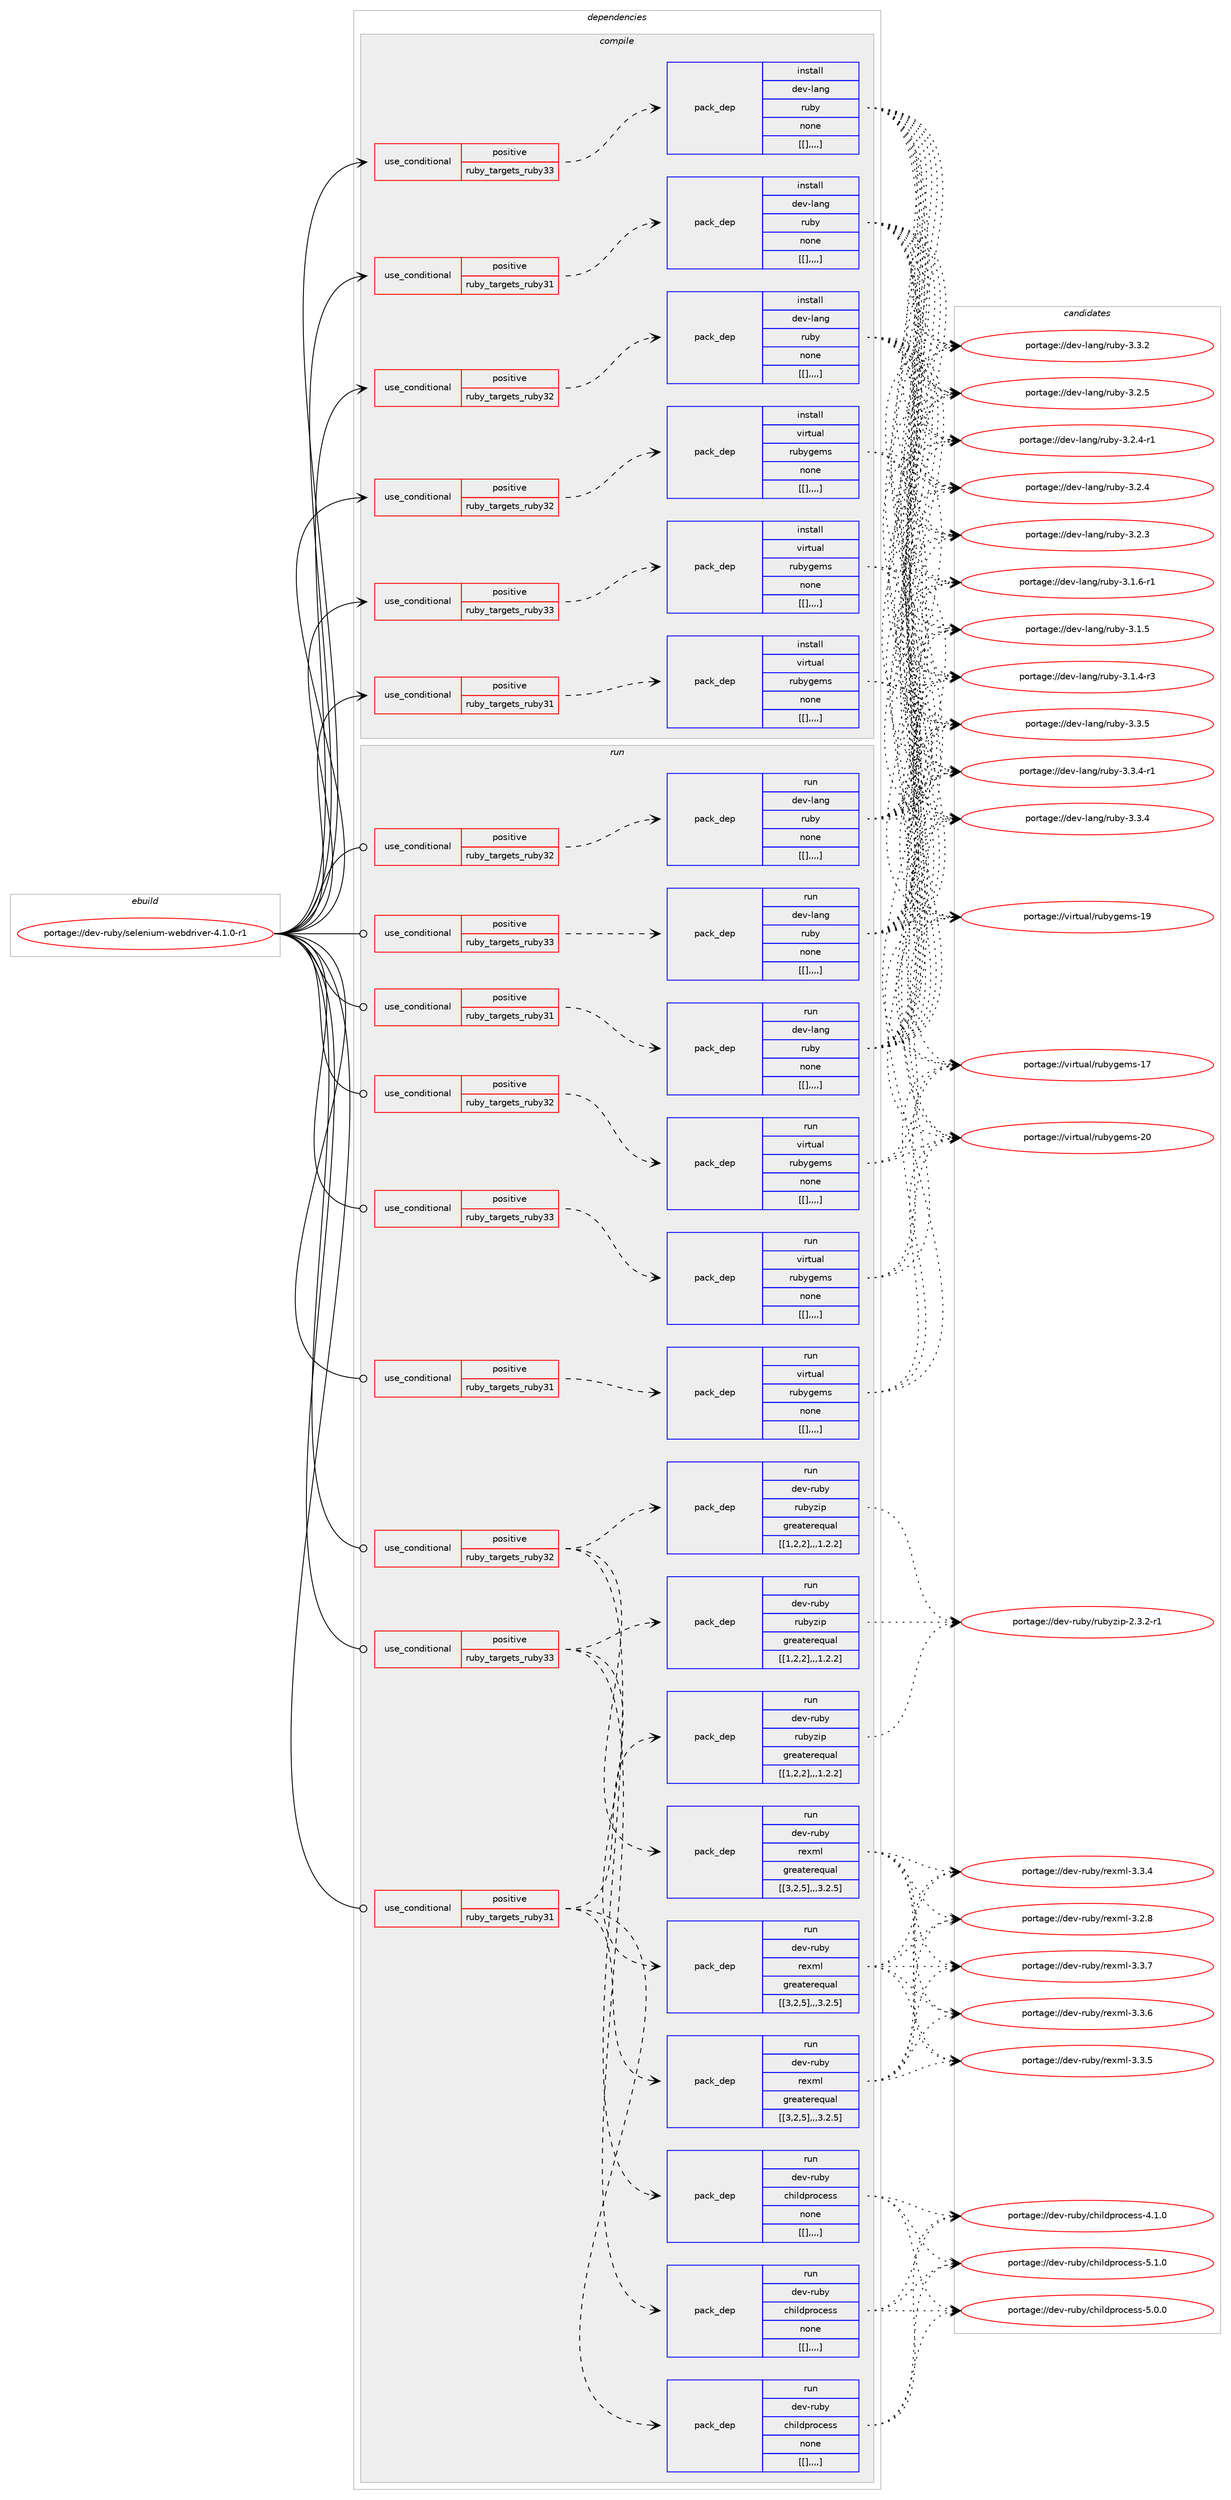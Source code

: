 digraph prolog {

# *************
# Graph options
# *************

newrank=true;
concentrate=true;
compound=true;
graph [rankdir=LR,fontname=Helvetica,fontsize=10,ranksep=1.5];#, ranksep=2.5, nodesep=0.2];
edge  [arrowhead=vee];
node  [fontname=Helvetica,fontsize=10];

# **********
# The ebuild
# **********

subgraph cluster_leftcol {
color=gray;
label=<<i>ebuild</i>>;
id [label="portage://dev-ruby/selenium-webdriver-4.1.0-r1", color=red, width=4, href="../dev-ruby/selenium-webdriver-4.1.0-r1.svg"];
}

# ****************
# The dependencies
# ****************

subgraph cluster_midcol {
color=gray;
label=<<i>dependencies</i>>;
subgraph cluster_compile {
fillcolor="#eeeeee";
style=filled;
label=<<i>compile</i>>;
subgraph cond57882 {
dependency206060 [label=<<TABLE BORDER="0" CELLBORDER="1" CELLSPACING="0" CELLPADDING="4"><TR><TD ROWSPAN="3" CELLPADDING="10">use_conditional</TD></TR><TR><TD>positive</TD></TR><TR><TD>ruby_targets_ruby31</TD></TR></TABLE>>, shape=none, color=red];
subgraph pack146798 {
dependency206061 [label=<<TABLE BORDER="0" CELLBORDER="1" CELLSPACING="0" CELLPADDING="4" WIDTH="220"><TR><TD ROWSPAN="6" CELLPADDING="30">pack_dep</TD></TR><TR><TD WIDTH="110">install</TD></TR><TR><TD>dev-lang</TD></TR><TR><TD>ruby</TD></TR><TR><TD>none</TD></TR><TR><TD>[[],,,,]</TD></TR></TABLE>>, shape=none, color=blue];
}
dependency206060:e -> dependency206061:w [weight=20,style="dashed",arrowhead="vee"];
}
id:e -> dependency206060:w [weight=20,style="solid",arrowhead="vee"];
subgraph cond57883 {
dependency206062 [label=<<TABLE BORDER="0" CELLBORDER="1" CELLSPACING="0" CELLPADDING="4"><TR><TD ROWSPAN="3" CELLPADDING="10">use_conditional</TD></TR><TR><TD>positive</TD></TR><TR><TD>ruby_targets_ruby31</TD></TR></TABLE>>, shape=none, color=red];
subgraph pack146799 {
dependency206063 [label=<<TABLE BORDER="0" CELLBORDER="1" CELLSPACING="0" CELLPADDING="4" WIDTH="220"><TR><TD ROWSPAN="6" CELLPADDING="30">pack_dep</TD></TR><TR><TD WIDTH="110">install</TD></TR><TR><TD>virtual</TD></TR><TR><TD>rubygems</TD></TR><TR><TD>none</TD></TR><TR><TD>[[],,,,]</TD></TR></TABLE>>, shape=none, color=blue];
}
dependency206062:e -> dependency206063:w [weight=20,style="dashed",arrowhead="vee"];
}
id:e -> dependency206062:w [weight=20,style="solid",arrowhead="vee"];
subgraph cond57884 {
dependency206064 [label=<<TABLE BORDER="0" CELLBORDER="1" CELLSPACING="0" CELLPADDING="4"><TR><TD ROWSPAN="3" CELLPADDING="10">use_conditional</TD></TR><TR><TD>positive</TD></TR><TR><TD>ruby_targets_ruby32</TD></TR></TABLE>>, shape=none, color=red];
subgraph pack146800 {
dependency206065 [label=<<TABLE BORDER="0" CELLBORDER="1" CELLSPACING="0" CELLPADDING="4" WIDTH="220"><TR><TD ROWSPAN="6" CELLPADDING="30">pack_dep</TD></TR><TR><TD WIDTH="110">install</TD></TR><TR><TD>dev-lang</TD></TR><TR><TD>ruby</TD></TR><TR><TD>none</TD></TR><TR><TD>[[],,,,]</TD></TR></TABLE>>, shape=none, color=blue];
}
dependency206064:e -> dependency206065:w [weight=20,style="dashed",arrowhead="vee"];
}
id:e -> dependency206064:w [weight=20,style="solid",arrowhead="vee"];
subgraph cond57885 {
dependency206066 [label=<<TABLE BORDER="0" CELLBORDER="1" CELLSPACING="0" CELLPADDING="4"><TR><TD ROWSPAN="3" CELLPADDING="10">use_conditional</TD></TR><TR><TD>positive</TD></TR><TR><TD>ruby_targets_ruby32</TD></TR></TABLE>>, shape=none, color=red];
subgraph pack146801 {
dependency206067 [label=<<TABLE BORDER="0" CELLBORDER="1" CELLSPACING="0" CELLPADDING="4" WIDTH="220"><TR><TD ROWSPAN="6" CELLPADDING="30">pack_dep</TD></TR><TR><TD WIDTH="110">install</TD></TR><TR><TD>virtual</TD></TR><TR><TD>rubygems</TD></TR><TR><TD>none</TD></TR><TR><TD>[[],,,,]</TD></TR></TABLE>>, shape=none, color=blue];
}
dependency206066:e -> dependency206067:w [weight=20,style="dashed",arrowhead="vee"];
}
id:e -> dependency206066:w [weight=20,style="solid",arrowhead="vee"];
subgraph cond57886 {
dependency206068 [label=<<TABLE BORDER="0" CELLBORDER="1" CELLSPACING="0" CELLPADDING="4"><TR><TD ROWSPAN="3" CELLPADDING="10">use_conditional</TD></TR><TR><TD>positive</TD></TR><TR><TD>ruby_targets_ruby33</TD></TR></TABLE>>, shape=none, color=red];
subgraph pack146802 {
dependency206069 [label=<<TABLE BORDER="0" CELLBORDER="1" CELLSPACING="0" CELLPADDING="4" WIDTH="220"><TR><TD ROWSPAN="6" CELLPADDING="30">pack_dep</TD></TR><TR><TD WIDTH="110">install</TD></TR><TR><TD>dev-lang</TD></TR><TR><TD>ruby</TD></TR><TR><TD>none</TD></TR><TR><TD>[[],,,,]</TD></TR></TABLE>>, shape=none, color=blue];
}
dependency206068:e -> dependency206069:w [weight=20,style="dashed",arrowhead="vee"];
}
id:e -> dependency206068:w [weight=20,style="solid",arrowhead="vee"];
subgraph cond57887 {
dependency206070 [label=<<TABLE BORDER="0" CELLBORDER="1" CELLSPACING="0" CELLPADDING="4"><TR><TD ROWSPAN="3" CELLPADDING="10">use_conditional</TD></TR><TR><TD>positive</TD></TR><TR><TD>ruby_targets_ruby33</TD></TR></TABLE>>, shape=none, color=red];
subgraph pack146803 {
dependency206071 [label=<<TABLE BORDER="0" CELLBORDER="1" CELLSPACING="0" CELLPADDING="4" WIDTH="220"><TR><TD ROWSPAN="6" CELLPADDING="30">pack_dep</TD></TR><TR><TD WIDTH="110">install</TD></TR><TR><TD>virtual</TD></TR><TR><TD>rubygems</TD></TR><TR><TD>none</TD></TR><TR><TD>[[],,,,]</TD></TR></TABLE>>, shape=none, color=blue];
}
dependency206070:e -> dependency206071:w [weight=20,style="dashed",arrowhead="vee"];
}
id:e -> dependency206070:w [weight=20,style="solid",arrowhead="vee"];
}
subgraph cluster_compileandrun {
fillcolor="#eeeeee";
style=filled;
label=<<i>compile and run</i>>;
}
subgraph cluster_run {
fillcolor="#eeeeee";
style=filled;
label=<<i>run</i>>;
subgraph cond57888 {
dependency206072 [label=<<TABLE BORDER="0" CELLBORDER="1" CELLSPACING="0" CELLPADDING="4"><TR><TD ROWSPAN="3" CELLPADDING="10">use_conditional</TD></TR><TR><TD>positive</TD></TR><TR><TD>ruby_targets_ruby31</TD></TR></TABLE>>, shape=none, color=red];
subgraph pack146804 {
dependency206073 [label=<<TABLE BORDER="0" CELLBORDER="1" CELLSPACING="0" CELLPADDING="4" WIDTH="220"><TR><TD ROWSPAN="6" CELLPADDING="30">pack_dep</TD></TR><TR><TD WIDTH="110">run</TD></TR><TR><TD>dev-lang</TD></TR><TR><TD>ruby</TD></TR><TR><TD>none</TD></TR><TR><TD>[[],,,,]</TD></TR></TABLE>>, shape=none, color=blue];
}
dependency206072:e -> dependency206073:w [weight=20,style="dashed",arrowhead="vee"];
}
id:e -> dependency206072:w [weight=20,style="solid",arrowhead="odot"];
subgraph cond57889 {
dependency206074 [label=<<TABLE BORDER="0" CELLBORDER="1" CELLSPACING="0" CELLPADDING="4"><TR><TD ROWSPAN="3" CELLPADDING="10">use_conditional</TD></TR><TR><TD>positive</TD></TR><TR><TD>ruby_targets_ruby31</TD></TR></TABLE>>, shape=none, color=red];
subgraph pack146805 {
dependency206075 [label=<<TABLE BORDER="0" CELLBORDER="1" CELLSPACING="0" CELLPADDING="4" WIDTH="220"><TR><TD ROWSPAN="6" CELLPADDING="30">pack_dep</TD></TR><TR><TD WIDTH="110">run</TD></TR><TR><TD>dev-ruby</TD></TR><TR><TD>childprocess</TD></TR><TR><TD>none</TD></TR><TR><TD>[[],,,,]</TD></TR></TABLE>>, shape=none, color=blue];
}
dependency206074:e -> dependency206075:w [weight=20,style="dashed",arrowhead="vee"];
subgraph pack146806 {
dependency206076 [label=<<TABLE BORDER="0" CELLBORDER="1" CELLSPACING="0" CELLPADDING="4" WIDTH="220"><TR><TD ROWSPAN="6" CELLPADDING="30">pack_dep</TD></TR><TR><TD WIDTH="110">run</TD></TR><TR><TD>dev-ruby</TD></TR><TR><TD>rexml</TD></TR><TR><TD>greaterequal</TD></TR><TR><TD>[[3,2,5],,,3.2.5]</TD></TR></TABLE>>, shape=none, color=blue];
}
dependency206074:e -> dependency206076:w [weight=20,style="dashed",arrowhead="vee"];
subgraph pack146807 {
dependency206077 [label=<<TABLE BORDER="0" CELLBORDER="1" CELLSPACING="0" CELLPADDING="4" WIDTH="220"><TR><TD ROWSPAN="6" CELLPADDING="30">pack_dep</TD></TR><TR><TD WIDTH="110">run</TD></TR><TR><TD>dev-ruby</TD></TR><TR><TD>rubyzip</TD></TR><TR><TD>greaterequal</TD></TR><TR><TD>[[1,2,2],,,1.2.2]</TD></TR></TABLE>>, shape=none, color=blue];
}
dependency206074:e -> dependency206077:w [weight=20,style="dashed",arrowhead="vee"];
}
id:e -> dependency206074:w [weight=20,style="solid",arrowhead="odot"];
subgraph cond57890 {
dependency206078 [label=<<TABLE BORDER="0" CELLBORDER="1" CELLSPACING="0" CELLPADDING="4"><TR><TD ROWSPAN="3" CELLPADDING="10">use_conditional</TD></TR><TR><TD>positive</TD></TR><TR><TD>ruby_targets_ruby31</TD></TR></TABLE>>, shape=none, color=red];
subgraph pack146808 {
dependency206079 [label=<<TABLE BORDER="0" CELLBORDER="1" CELLSPACING="0" CELLPADDING="4" WIDTH="220"><TR><TD ROWSPAN="6" CELLPADDING="30">pack_dep</TD></TR><TR><TD WIDTH="110">run</TD></TR><TR><TD>virtual</TD></TR><TR><TD>rubygems</TD></TR><TR><TD>none</TD></TR><TR><TD>[[],,,,]</TD></TR></TABLE>>, shape=none, color=blue];
}
dependency206078:e -> dependency206079:w [weight=20,style="dashed",arrowhead="vee"];
}
id:e -> dependency206078:w [weight=20,style="solid",arrowhead="odot"];
subgraph cond57891 {
dependency206080 [label=<<TABLE BORDER="0" CELLBORDER="1" CELLSPACING="0" CELLPADDING="4"><TR><TD ROWSPAN="3" CELLPADDING="10">use_conditional</TD></TR><TR><TD>positive</TD></TR><TR><TD>ruby_targets_ruby32</TD></TR></TABLE>>, shape=none, color=red];
subgraph pack146809 {
dependency206081 [label=<<TABLE BORDER="0" CELLBORDER="1" CELLSPACING="0" CELLPADDING="4" WIDTH="220"><TR><TD ROWSPAN="6" CELLPADDING="30">pack_dep</TD></TR><TR><TD WIDTH="110">run</TD></TR><TR><TD>dev-lang</TD></TR><TR><TD>ruby</TD></TR><TR><TD>none</TD></TR><TR><TD>[[],,,,]</TD></TR></TABLE>>, shape=none, color=blue];
}
dependency206080:e -> dependency206081:w [weight=20,style="dashed",arrowhead="vee"];
}
id:e -> dependency206080:w [weight=20,style="solid",arrowhead="odot"];
subgraph cond57892 {
dependency206082 [label=<<TABLE BORDER="0" CELLBORDER="1" CELLSPACING="0" CELLPADDING="4"><TR><TD ROWSPAN="3" CELLPADDING="10">use_conditional</TD></TR><TR><TD>positive</TD></TR><TR><TD>ruby_targets_ruby32</TD></TR></TABLE>>, shape=none, color=red];
subgraph pack146810 {
dependency206083 [label=<<TABLE BORDER="0" CELLBORDER="1" CELLSPACING="0" CELLPADDING="4" WIDTH="220"><TR><TD ROWSPAN="6" CELLPADDING="30">pack_dep</TD></TR><TR><TD WIDTH="110">run</TD></TR><TR><TD>dev-ruby</TD></TR><TR><TD>childprocess</TD></TR><TR><TD>none</TD></TR><TR><TD>[[],,,,]</TD></TR></TABLE>>, shape=none, color=blue];
}
dependency206082:e -> dependency206083:w [weight=20,style="dashed",arrowhead="vee"];
subgraph pack146811 {
dependency206084 [label=<<TABLE BORDER="0" CELLBORDER="1" CELLSPACING="0" CELLPADDING="4" WIDTH="220"><TR><TD ROWSPAN="6" CELLPADDING="30">pack_dep</TD></TR><TR><TD WIDTH="110">run</TD></TR><TR><TD>dev-ruby</TD></TR><TR><TD>rexml</TD></TR><TR><TD>greaterequal</TD></TR><TR><TD>[[3,2,5],,,3.2.5]</TD></TR></TABLE>>, shape=none, color=blue];
}
dependency206082:e -> dependency206084:w [weight=20,style="dashed",arrowhead="vee"];
subgraph pack146812 {
dependency206085 [label=<<TABLE BORDER="0" CELLBORDER="1" CELLSPACING="0" CELLPADDING="4" WIDTH="220"><TR><TD ROWSPAN="6" CELLPADDING="30">pack_dep</TD></TR><TR><TD WIDTH="110">run</TD></TR><TR><TD>dev-ruby</TD></TR><TR><TD>rubyzip</TD></TR><TR><TD>greaterequal</TD></TR><TR><TD>[[1,2,2],,,1.2.2]</TD></TR></TABLE>>, shape=none, color=blue];
}
dependency206082:e -> dependency206085:w [weight=20,style="dashed",arrowhead="vee"];
}
id:e -> dependency206082:w [weight=20,style="solid",arrowhead="odot"];
subgraph cond57893 {
dependency206086 [label=<<TABLE BORDER="0" CELLBORDER="1" CELLSPACING="0" CELLPADDING="4"><TR><TD ROWSPAN="3" CELLPADDING="10">use_conditional</TD></TR><TR><TD>positive</TD></TR><TR><TD>ruby_targets_ruby32</TD></TR></TABLE>>, shape=none, color=red];
subgraph pack146813 {
dependency206087 [label=<<TABLE BORDER="0" CELLBORDER="1" CELLSPACING="0" CELLPADDING="4" WIDTH="220"><TR><TD ROWSPAN="6" CELLPADDING="30">pack_dep</TD></TR><TR><TD WIDTH="110">run</TD></TR><TR><TD>virtual</TD></TR><TR><TD>rubygems</TD></TR><TR><TD>none</TD></TR><TR><TD>[[],,,,]</TD></TR></TABLE>>, shape=none, color=blue];
}
dependency206086:e -> dependency206087:w [weight=20,style="dashed",arrowhead="vee"];
}
id:e -> dependency206086:w [weight=20,style="solid",arrowhead="odot"];
subgraph cond57894 {
dependency206088 [label=<<TABLE BORDER="0" CELLBORDER="1" CELLSPACING="0" CELLPADDING="4"><TR><TD ROWSPAN="3" CELLPADDING="10">use_conditional</TD></TR><TR><TD>positive</TD></TR><TR><TD>ruby_targets_ruby33</TD></TR></TABLE>>, shape=none, color=red];
subgraph pack146814 {
dependency206089 [label=<<TABLE BORDER="0" CELLBORDER="1" CELLSPACING="0" CELLPADDING="4" WIDTH="220"><TR><TD ROWSPAN="6" CELLPADDING="30">pack_dep</TD></TR><TR><TD WIDTH="110">run</TD></TR><TR><TD>dev-lang</TD></TR><TR><TD>ruby</TD></TR><TR><TD>none</TD></TR><TR><TD>[[],,,,]</TD></TR></TABLE>>, shape=none, color=blue];
}
dependency206088:e -> dependency206089:w [weight=20,style="dashed",arrowhead="vee"];
}
id:e -> dependency206088:w [weight=20,style="solid",arrowhead="odot"];
subgraph cond57895 {
dependency206090 [label=<<TABLE BORDER="0" CELLBORDER="1" CELLSPACING="0" CELLPADDING="4"><TR><TD ROWSPAN="3" CELLPADDING="10">use_conditional</TD></TR><TR><TD>positive</TD></TR><TR><TD>ruby_targets_ruby33</TD></TR></TABLE>>, shape=none, color=red];
subgraph pack146815 {
dependency206091 [label=<<TABLE BORDER="0" CELLBORDER="1" CELLSPACING="0" CELLPADDING="4" WIDTH="220"><TR><TD ROWSPAN="6" CELLPADDING="30">pack_dep</TD></TR><TR><TD WIDTH="110">run</TD></TR><TR><TD>dev-ruby</TD></TR><TR><TD>childprocess</TD></TR><TR><TD>none</TD></TR><TR><TD>[[],,,,]</TD></TR></TABLE>>, shape=none, color=blue];
}
dependency206090:e -> dependency206091:w [weight=20,style="dashed",arrowhead="vee"];
subgraph pack146816 {
dependency206092 [label=<<TABLE BORDER="0" CELLBORDER="1" CELLSPACING="0" CELLPADDING="4" WIDTH="220"><TR><TD ROWSPAN="6" CELLPADDING="30">pack_dep</TD></TR><TR><TD WIDTH="110">run</TD></TR><TR><TD>dev-ruby</TD></TR><TR><TD>rexml</TD></TR><TR><TD>greaterequal</TD></TR><TR><TD>[[3,2,5],,,3.2.5]</TD></TR></TABLE>>, shape=none, color=blue];
}
dependency206090:e -> dependency206092:w [weight=20,style="dashed",arrowhead="vee"];
subgraph pack146817 {
dependency206093 [label=<<TABLE BORDER="0" CELLBORDER="1" CELLSPACING="0" CELLPADDING="4" WIDTH="220"><TR><TD ROWSPAN="6" CELLPADDING="30">pack_dep</TD></TR><TR><TD WIDTH="110">run</TD></TR><TR><TD>dev-ruby</TD></TR><TR><TD>rubyzip</TD></TR><TR><TD>greaterequal</TD></TR><TR><TD>[[1,2,2],,,1.2.2]</TD></TR></TABLE>>, shape=none, color=blue];
}
dependency206090:e -> dependency206093:w [weight=20,style="dashed",arrowhead="vee"];
}
id:e -> dependency206090:w [weight=20,style="solid",arrowhead="odot"];
subgraph cond57896 {
dependency206094 [label=<<TABLE BORDER="0" CELLBORDER="1" CELLSPACING="0" CELLPADDING="4"><TR><TD ROWSPAN="3" CELLPADDING="10">use_conditional</TD></TR><TR><TD>positive</TD></TR><TR><TD>ruby_targets_ruby33</TD></TR></TABLE>>, shape=none, color=red];
subgraph pack146818 {
dependency206095 [label=<<TABLE BORDER="0" CELLBORDER="1" CELLSPACING="0" CELLPADDING="4" WIDTH="220"><TR><TD ROWSPAN="6" CELLPADDING="30">pack_dep</TD></TR><TR><TD WIDTH="110">run</TD></TR><TR><TD>virtual</TD></TR><TR><TD>rubygems</TD></TR><TR><TD>none</TD></TR><TR><TD>[[],,,,]</TD></TR></TABLE>>, shape=none, color=blue];
}
dependency206094:e -> dependency206095:w [weight=20,style="dashed",arrowhead="vee"];
}
id:e -> dependency206094:w [weight=20,style="solid",arrowhead="odot"];
}
}

# **************
# The candidates
# **************

subgraph cluster_choices {
rank=same;
color=gray;
label=<<i>candidates</i>>;

subgraph choice146798 {
color=black;
nodesep=1;
choice10010111845108971101034711411798121455146514653 [label="portage://dev-lang/ruby-3.3.5", color=red, width=4,href="../dev-lang/ruby-3.3.5.svg"];
choice100101118451089711010347114117981214551465146524511449 [label="portage://dev-lang/ruby-3.3.4-r1", color=red, width=4,href="../dev-lang/ruby-3.3.4-r1.svg"];
choice10010111845108971101034711411798121455146514652 [label="portage://dev-lang/ruby-3.3.4", color=red, width=4,href="../dev-lang/ruby-3.3.4.svg"];
choice10010111845108971101034711411798121455146514650 [label="portage://dev-lang/ruby-3.3.2", color=red, width=4,href="../dev-lang/ruby-3.3.2.svg"];
choice10010111845108971101034711411798121455146504653 [label="portage://dev-lang/ruby-3.2.5", color=red, width=4,href="../dev-lang/ruby-3.2.5.svg"];
choice100101118451089711010347114117981214551465046524511449 [label="portage://dev-lang/ruby-3.2.4-r1", color=red, width=4,href="../dev-lang/ruby-3.2.4-r1.svg"];
choice10010111845108971101034711411798121455146504652 [label="portage://dev-lang/ruby-3.2.4", color=red, width=4,href="../dev-lang/ruby-3.2.4.svg"];
choice10010111845108971101034711411798121455146504651 [label="portage://dev-lang/ruby-3.2.3", color=red, width=4,href="../dev-lang/ruby-3.2.3.svg"];
choice100101118451089711010347114117981214551464946544511449 [label="portage://dev-lang/ruby-3.1.6-r1", color=red, width=4,href="../dev-lang/ruby-3.1.6-r1.svg"];
choice10010111845108971101034711411798121455146494653 [label="portage://dev-lang/ruby-3.1.5", color=red, width=4,href="../dev-lang/ruby-3.1.5.svg"];
choice100101118451089711010347114117981214551464946524511451 [label="portage://dev-lang/ruby-3.1.4-r3", color=red, width=4,href="../dev-lang/ruby-3.1.4-r3.svg"];
dependency206061:e -> choice10010111845108971101034711411798121455146514653:w [style=dotted,weight="100"];
dependency206061:e -> choice100101118451089711010347114117981214551465146524511449:w [style=dotted,weight="100"];
dependency206061:e -> choice10010111845108971101034711411798121455146514652:w [style=dotted,weight="100"];
dependency206061:e -> choice10010111845108971101034711411798121455146514650:w [style=dotted,weight="100"];
dependency206061:e -> choice10010111845108971101034711411798121455146504653:w [style=dotted,weight="100"];
dependency206061:e -> choice100101118451089711010347114117981214551465046524511449:w [style=dotted,weight="100"];
dependency206061:e -> choice10010111845108971101034711411798121455146504652:w [style=dotted,weight="100"];
dependency206061:e -> choice10010111845108971101034711411798121455146504651:w [style=dotted,weight="100"];
dependency206061:e -> choice100101118451089711010347114117981214551464946544511449:w [style=dotted,weight="100"];
dependency206061:e -> choice10010111845108971101034711411798121455146494653:w [style=dotted,weight="100"];
dependency206061:e -> choice100101118451089711010347114117981214551464946524511451:w [style=dotted,weight="100"];
}
subgraph choice146799 {
color=black;
nodesep=1;
choice118105114116117971084711411798121103101109115455048 [label="portage://virtual/rubygems-20", color=red, width=4,href="../virtual/rubygems-20.svg"];
choice118105114116117971084711411798121103101109115454957 [label="portage://virtual/rubygems-19", color=red, width=4,href="../virtual/rubygems-19.svg"];
choice118105114116117971084711411798121103101109115454955 [label="portage://virtual/rubygems-17", color=red, width=4,href="../virtual/rubygems-17.svg"];
dependency206063:e -> choice118105114116117971084711411798121103101109115455048:w [style=dotted,weight="100"];
dependency206063:e -> choice118105114116117971084711411798121103101109115454957:w [style=dotted,weight="100"];
dependency206063:e -> choice118105114116117971084711411798121103101109115454955:w [style=dotted,weight="100"];
}
subgraph choice146800 {
color=black;
nodesep=1;
choice10010111845108971101034711411798121455146514653 [label="portage://dev-lang/ruby-3.3.5", color=red, width=4,href="../dev-lang/ruby-3.3.5.svg"];
choice100101118451089711010347114117981214551465146524511449 [label="portage://dev-lang/ruby-3.3.4-r1", color=red, width=4,href="../dev-lang/ruby-3.3.4-r1.svg"];
choice10010111845108971101034711411798121455146514652 [label="portage://dev-lang/ruby-3.3.4", color=red, width=4,href="../dev-lang/ruby-3.3.4.svg"];
choice10010111845108971101034711411798121455146514650 [label="portage://dev-lang/ruby-3.3.2", color=red, width=4,href="../dev-lang/ruby-3.3.2.svg"];
choice10010111845108971101034711411798121455146504653 [label="portage://dev-lang/ruby-3.2.5", color=red, width=4,href="../dev-lang/ruby-3.2.5.svg"];
choice100101118451089711010347114117981214551465046524511449 [label="portage://dev-lang/ruby-3.2.4-r1", color=red, width=4,href="../dev-lang/ruby-3.2.4-r1.svg"];
choice10010111845108971101034711411798121455146504652 [label="portage://dev-lang/ruby-3.2.4", color=red, width=4,href="../dev-lang/ruby-3.2.4.svg"];
choice10010111845108971101034711411798121455146504651 [label="portage://dev-lang/ruby-3.2.3", color=red, width=4,href="../dev-lang/ruby-3.2.3.svg"];
choice100101118451089711010347114117981214551464946544511449 [label="portage://dev-lang/ruby-3.1.6-r1", color=red, width=4,href="../dev-lang/ruby-3.1.6-r1.svg"];
choice10010111845108971101034711411798121455146494653 [label="portage://dev-lang/ruby-3.1.5", color=red, width=4,href="../dev-lang/ruby-3.1.5.svg"];
choice100101118451089711010347114117981214551464946524511451 [label="portage://dev-lang/ruby-3.1.4-r3", color=red, width=4,href="../dev-lang/ruby-3.1.4-r3.svg"];
dependency206065:e -> choice10010111845108971101034711411798121455146514653:w [style=dotted,weight="100"];
dependency206065:e -> choice100101118451089711010347114117981214551465146524511449:w [style=dotted,weight="100"];
dependency206065:e -> choice10010111845108971101034711411798121455146514652:w [style=dotted,weight="100"];
dependency206065:e -> choice10010111845108971101034711411798121455146514650:w [style=dotted,weight="100"];
dependency206065:e -> choice10010111845108971101034711411798121455146504653:w [style=dotted,weight="100"];
dependency206065:e -> choice100101118451089711010347114117981214551465046524511449:w [style=dotted,weight="100"];
dependency206065:e -> choice10010111845108971101034711411798121455146504652:w [style=dotted,weight="100"];
dependency206065:e -> choice10010111845108971101034711411798121455146504651:w [style=dotted,weight="100"];
dependency206065:e -> choice100101118451089711010347114117981214551464946544511449:w [style=dotted,weight="100"];
dependency206065:e -> choice10010111845108971101034711411798121455146494653:w [style=dotted,weight="100"];
dependency206065:e -> choice100101118451089711010347114117981214551464946524511451:w [style=dotted,weight="100"];
}
subgraph choice146801 {
color=black;
nodesep=1;
choice118105114116117971084711411798121103101109115455048 [label="portage://virtual/rubygems-20", color=red, width=4,href="../virtual/rubygems-20.svg"];
choice118105114116117971084711411798121103101109115454957 [label="portage://virtual/rubygems-19", color=red, width=4,href="../virtual/rubygems-19.svg"];
choice118105114116117971084711411798121103101109115454955 [label="portage://virtual/rubygems-17", color=red, width=4,href="../virtual/rubygems-17.svg"];
dependency206067:e -> choice118105114116117971084711411798121103101109115455048:w [style=dotted,weight="100"];
dependency206067:e -> choice118105114116117971084711411798121103101109115454957:w [style=dotted,weight="100"];
dependency206067:e -> choice118105114116117971084711411798121103101109115454955:w [style=dotted,weight="100"];
}
subgraph choice146802 {
color=black;
nodesep=1;
choice10010111845108971101034711411798121455146514653 [label="portage://dev-lang/ruby-3.3.5", color=red, width=4,href="../dev-lang/ruby-3.3.5.svg"];
choice100101118451089711010347114117981214551465146524511449 [label="portage://dev-lang/ruby-3.3.4-r1", color=red, width=4,href="../dev-lang/ruby-3.3.4-r1.svg"];
choice10010111845108971101034711411798121455146514652 [label="portage://dev-lang/ruby-3.3.4", color=red, width=4,href="../dev-lang/ruby-3.3.4.svg"];
choice10010111845108971101034711411798121455146514650 [label="portage://dev-lang/ruby-3.3.2", color=red, width=4,href="../dev-lang/ruby-3.3.2.svg"];
choice10010111845108971101034711411798121455146504653 [label="portage://dev-lang/ruby-3.2.5", color=red, width=4,href="../dev-lang/ruby-3.2.5.svg"];
choice100101118451089711010347114117981214551465046524511449 [label="portage://dev-lang/ruby-3.2.4-r1", color=red, width=4,href="../dev-lang/ruby-3.2.4-r1.svg"];
choice10010111845108971101034711411798121455146504652 [label="portage://dev-lang/ruby-3.2.4", color=red, width=4,href="../dev-lang/ruby-3.2.4.svg"];
choice10010111845108971101034711411798121455146504651 [label="portage://dev-lang/ruby-3.2.3", color=red, width=4,href="../dev-lang/ruby-3.2.3.svg"];
choice100101118451089711010347114117981214551464946544511449 [label="portage://dev-lang/ruby-3.1.6-r1", color=red, width=4,href="../dev-lang/ruby-3.1.6-r1.svg"];
choice10010111845108971101034711411798121455146494653 [label="portage://dev-lang/ruby-3.1.5", color=red, width=4,href="../dev-lang/ruby-3.1.5.svg"];
choice100101118451089711010347114117981214551464946524511451 [label="portage://dev-lang/ruby-3.1.4-r3", color=red, width=4,href="../dev-lang/ruby-3.1.4-r3.svg"];
dependency206069:e -> choice10010111845108971101034711411798121455146514653:w [style=dotted,weight="100"];
dependency206069:e -> choice100101118451089711010347114117981214551465146524511449:w [style=dotted,weight="100"];
dependency206069:e -> choice10010111845108971101034711411798121455146514652:w [style=dotted,weight="100"];
dependency206069:e -> choice10010111845108971101034711411798121455146514650:w [style=dotted,weight="100"];
dependency206069:e -> choice10010111845108971101034711411798121455146504653:w [style=dotted,weight="100"];
dependency206069:e -> choice100101118451089711010347114117981214551465046524511449:w [style=dotted,weight="100"];
dependency206069:e -> choice10010111845108971101034711411798121455146504652:w [style=dotted,weight="100"];
dependency206069:e -> choice10010111845108971101034711411798121455146504651:w [style=dotted,weight="100"];
dependency206069:e -> choice100101118451089711010347114117981214551464946544511449:w [style=dotted,weight="100"];
dependency206069:e -> choice10010111845108971101034711411798121455146494653:w [style=dotted,weight="100"];
dependency206069:e -> choice100101118451089711010347114117981214551464946524511451:w [style=dotted,weight="100"];
}
subgraph choice146803 {
color=black;
nodesep=1;
choice118105114116117971084711411798121103101109115455048 [label="portage://virtual/rubygems-20", color=red, width=4,href="../virtual/rubygems-20.svg"];
choice118105114116117971084711411798121103101109115454957 [label="portage://virtual/rubygems-19", color=red, width=4,href="../virtual/rubygems-19.svg"];
choice118105114116117971084711411798121103101109115454955 [label="portage://virtual/rubygems-17", color=red, width=4,href="../virtual/rubygems-17.svg"];
dependency206071:e -> choice118105114116117971084711411798121103101109115455048:w [style=dotted,weight="100"];
dependency206071:e -> choice118105114116117971084711411798121103101109115454957:w [style=dotted,weight="100"];
dependency206071:e -> choice118105114116117971084711411798121103101109115454955:w [style=dotted,weight="100"];
}
subgraph choice146804 {
color=black;
nodesep=1;
choice10010111845108971101034711411798121455146514653 [label="portage://dev-lang/ruby-3.3.5", color=red, width=4,href="../dev-lang/ruby-3.3.5.svg"];
choice100101118451089711010347114117981214551465146524511449 [label="portage://dev-lang/ruby-3.3.4-r1", color=red, width=4,href="../dev-lang/ruby-3.3.4-r1.svg"];
choice10010111845108971101034711411798121455146514652 [label="portage://dev-lang/ruby-3.3.4", color=red, width=4,href="../dev-lang/ruby-3.3.4.svg"];
choice10010111845108971101034711411798121455146514650 [label="portage://dev-lang/ruby-3.3.2", color=red, width=4,href="../dev-lang/ruby-3.3.2.svg"];
choice10010111845108971101034711411798121455146504653 [label="portage://dev-lang/ruby-3.2.5", color=red, width=4,href="../dev-lang/ruby-3.2.5.svg"];
choice100101118451089711010347114117981214551465046524511449 [label="portage://dev-lang/ruby-3.2.4-r1", color=red, width=4,href="../dev-lang/ruby-3.2.4-r1.svg"];
choice10010111845108971101034711411798121455146504652 [label="portage://dev-lang/ruby-3.2.4", color=red, width=4,href="../dev-lang/ruby-3.2.4.svg"];
choice10010111845108971101034711411798121455146504651 [label="portage://dev-lang/ruby-3.2.3", color=red, width=4,href="../dev-lang/ruby-3.2.3.svg"];
choice100101118451089711010347114117981214551464946544511449 [label="portage://dev-lang/ruby-3.1.6-r1", color=red, width=4,href="../dev-lang/ruby-3.1.6-r1.svg"];
choice10010111845108971101034711411798121455146494653 [label="portage://dev-lang/ruby-3.1.5", color=red, width=4,href="../dev-lang/ruby-3.1.5.svg"];
choice100101118451089711010347114117981214551464946524511451 [label="portage://dev-lang/ruby-3.1.4-r3", color=red, width=4,href="../dev-lang/ruby-3.1.4-r3.svg"];
dependency206073:e -> choice10010111845108971101034711411798121455146514653:w [style=dotted,weight="100"];
dependency206073:e -> choice100101118451089711010347114117981214551465146524511449:w [style=dotted,weight="100"];
dependency206073:e -> choice10010111845108971101034711411798121455146514652:w [style=dotted,weight="100"];
dependency206073:e -> choice10010111845108971101034711411798121455146514650:w [style=dotted,weight="100"];
dependency206073:e -> choice10010111845108971101034711411798121455146504653:w [style=dotted,weight="100"];
dependency206073:e -> choice100101118451089711010347114117981214551465046524511449:w [style=dotted,weight="100"];
dependency206073:e -> choice10010111845108971101034711411798121455146504652:w [style=dotted,weight="100"];
dependency206073:e -> choice10010111845108971101034711411798121455146504651:w [style=dotted,weight="100"];
dependency206073:e -> choice100101118451089711010347114117981214551464946544511449:w [style=dotted,weight="100"];
dependency206073:e -> choice10010111845108971101034711411798121455146494653:w [style=dotted,weight="100"];
dependency206073:e -> choice100101118451089711010347114117981214551464946524511451:w [style=dotted,weight="100"];
}
subgraph choice146805 {
color=black;
nodesep=1;
choice1001011184511411798121479910410510810011211411199101115115455346494648 [label="portage://dev-ruby/childprocess-5.1.0", color=red, width=4,href="../dev-ruby/childprocess-5.1.0.svg"];
choice1001011184511411798121479910410510810011211411199101115115455346484648 [label="portage://dev-ruby/childprocess-5.0.0", color=red, width=4,href="../dev-ruby/childprocess-5.0.0.svg"];
choice1001011184511411798121479910410510810011211411199101115115455246494648 [label="portage://dev-ruby/childprocess-4.1.0", color=red, width=4,href="../dev-ruby/childprocess-4.1.0.svg"];
dependency206075:e -> choice1001011184511411798121479910410510810011211411199101115115455346494648:w [style=dotted,weight="100"];
dependency206075:e -> choice1001011184511411798121479910410510810011211411199101115115455346484648:w [style=dotted,weight="100"];
dependency206075:e -> choice1001011184511411798121479910410510810011211411199101115115455246494648:w [style=dotted,weight="100"];
}
subgraph choice146806 {
color=black;
nodesep=1;
choice100101118451141179812147114101120109108455146514655 [label="portage://dev-ruby/rexml-3.3.7", color=red, width=4,href="../dev-ruby/rexml-3.3.7.svg"];
choice100101118451141179812147114101120109108455146514654 [label="portage://dev-ruby/rexml-3.3.6", color=red, width=4,href="../dev-ruby/rexml-3.3.6.svg"];
choice100101118451141179812147114101120109108455146514653 [label="portage://dev-ruby/rexml-3.3.5", color=red, width=4,href="../dev-ruby/rexml-3.3.5.svg"];
choice100101118451141179812147114101120109108455146514652 [label="portage://dev-ruby/rexml-3.3.4", color=red, width=4,href="../dev-ruby/rexml-3.3.4.svg"];
choice100101118451141179812147114101120109108455146504656 [label="portage://dev-ruby/rexml-3.2.8", color=red, width=4,href="../dev-ruby/rexml-3.2.8.svg"];
dependency206076:e -> choice100101118451141179812147114101120109108455146514655:w [style=dotted,weight="100"];
dependency206076:e -> choice100101118451141179812147114101120109108455146514654:w [style=dotted,weight="100"];
dependency206076:e -> choice100101118451141179812147114101120109108455146514653:w [style=dotted,weight="100"];
dependency206076:e -> choice100101118451141179812147114101120109108455146514652:w [style=dotted,weight="100"];
dependency206076:e -> choice100101118451141179812147114101120109108455146504656:w [style=dotted,weight="100"];
}
subgraph choice146807 {
color=black;
nodesep=1;
choice100101118451141179812147114117981211221051124550465146504511449 [label="portage://dev-ruby/rubyzip-2.3.2-r1", color=red, width=4,href="../dev-ruby/rubyzip-2.3.2-r1.svg"];
dependency206077:e -> choice100101118451141179812147114117981211221051124550465146504511449:w [style=dotted,weight="100"];
}
subgraph choice146808 {
color=black;
nodesep=1;
choice118105114116117971084711411798121103101109115455048 [label="portage://virtual/rubygems-20", color=red, width=4,href="../virtual/rubygems-20.svg"];
choice118105114116117971084711411798121103101109115454957 [label="portage://virtual/rubygems-19", color=red, width=4,href="../virtual/rubygems-19.svg"];
choice118105114116117971084711411798121103101109115454955 [label="portage://virtual/rubygems-17", color=red, width=4,href="../virtual/rubygems-17.svg"];
dependency206079:e -> choice118105114116117971084711411798121103101109115455048:w [style=dotted,weight="100"];
dependency206079:e -> choice118105114116117971084711411798121103101109115454957:w [style=dotted,weight="100"];
dependency206079:e -> choice118105114116117971084711411798121103101109115454955:w [style=dotted,weight="100"];
}
subgraph choice146809 {
color=black;
nodesep=1;
choice10010111845108971101034711411798121455146514653 [label="portage://dev-lang/ruby-3.3.5", color=red, width=4,href="../dev-lang/ruby-3.3.5.svg"];
choice100101118451089711010347114117981214551465146524511449 [label="portage://dev-lang/ruby-3.3.4-r1", color=red, width=4,href="../dev-lang/ruby-3.3.4-r1.svg"];
choice10010111845108971101034711411798121455146514652 [label="portage://dev-lang/ruby-3.3.4", color=red, width=4,href="../dev-lang/ruby-3.3.4.svg"];
choice10010111845108971101034711411798121455146514650 [label="portage://dev-lang/ruby-3.3.2", color=red, width=4,href="../dev-lang/ruby-3.3.2.svg"];
choice10010111845108971101034711411798121455146504653 [label="portage://dev-lang/ruby-3.2.5", color=red, width=4,href="../dev-lang/ruby-3.2.5.svg"];
choice100101118451089711010347114117981214551465046524511449 [label="portage://dev-lang/ruby-3.2.4-r1", color=red, width=4,href="../dev-lang/ruby-3.2.4-r1.svg"];
choice10010111845108971101034711411798121455146504652 [label="portage://dev-lang/ruby-3.2.4", color=red, width=4,href="../dev-lang/ruby-3.2.4.svg"];
choice10010111845108971101034711411798121455146504651 [label="portage://dev-lang/ruby-3.2.3", color=red, width=4,href="../dev-lang/ruby-3.2.3.svg"];
choice100101118451089711010347114117981214551464946544511449 [label="portage://dev-lang/ruby-3.1.6-r1", color=red, width=4,href="../dev-lang/ruby-3.1.6-r1.svg"];
choice10010111845108971101034711411798121455146494653 [label="portage://dev-lang/ruby-3.1.5", color=red, width=4,href="../dev-lang/ruby-3.1.5.svg"];
choice100101118451089711010347114117981214551464946524511451 [label="portage://dev-lang/ruby-3.1.4-r3", color=red, width=4,href="../dev-lang/ruby-3.1.4-r3.svg"];
dependency206081:e -> choice10010111845108971101034711411798121455146514653:w [style=dotted,weight="100"];
dependency206081:e -> choice100101118451089711010347114117981214551465146524511449:w [style=dotted,weight="100"];
dependency206081:e -> choice10010111845108971101034711411798121455146514652:w [style=dotted,weight="100"];
dependency206081:e -> choice10010111845108971101034711411798121455146514650:w [style=dotted,weight="100"];
dependency206081:e -> choice10010111845108971101034711411798121455146504653:w [style=dotted,weight="100"];
dependency206081:e -> choice100101118451089711010347114117981214551465046524511449:w [style=dotted,weight="100"];
dependency206081:e -> choice10010111845108971101034711411798121455146504652:w [style=dotted,weight="100"];
dependency206081:e -> choice10010111845108971101034711411798121455146504651:w [style=dotted,weight="100"];
dependency206081:e -> choice100101118451089711010347114117981214551464946544511449:w [style=dotted,weight="100"];
dependency206081:e -> choice10010111845108971101034711411798121455146494653:w [style=dotted,weight="100"];
dependency206081:e -> choice100101118451089711010347114117981214551464946524511451:w [style=dotted,weight="100"];
}
subgraph choice146810 {
color=black;
nodesep=1;
choice1001011184511411798121479910410510810011211411199101115115455346494648 [label="portage://dev-ruby/childprocess-5.1.0", color=red, width=4,href="../dev-ruby/childprocess-5.1.0.svg"];
choice1001011184511411798121479910410510810011211411199101115115455346484648 [label="portage://dev-ruby/childprocess-5.0.0", color=red, width=4,href="../dev-ruby/childprocess-5.0.0.svg"];
choice1001011184511411798121479910410510810011211411199101115115455246494648 [label="portage://dev-ruby/childprocess-4.1.0", color=red, width=4,href="../dev-ruby/childprocess-4.1.0.svg"];
dependency206083:e -> choice1001011184511411798121479910410510810011211411199101115115455346494648:w [style=dotted,weight="100"];
dependency206083:e -> choice1001011184511411798121479910410510810011211411199101115115455346484648:w [style=dotted,weight="100"];
dependency206083:e -> choice1001011184511411798121479910410510810011211411199101115115455246494648:w [style=dotted,weight="100"];
}
subgraph choice146811 {
color=black;
nodesep=1;
choice100101118451141179812147114101120109108455146514655 [label="portage://dev-ruby/rexml-3.3.7", color=red, width=4,href="../dev-ruby/rexml-3.3.7.svg"];
choice100101118451141179812147114101120109108455146514654 [label="portage://dev-ruby/rexml-3.3.6", color=red, width=4,href="../dev-ruby/rexml-3.3.6.svg"];
choice100101118451141179812147114101120109108455146514653 [label="portage://dev-ruby/rexml-3.3.5", color=red, width=4,href="../dev-ruby/rexml-3.3.5.svg"];
choice100101118451141179812147114101120109108455146514652 [label="portage://dev-ruby/rexml-3.3.4", color=red, width=4,href="../dev-ruby/rexml-3.3.4.svg"];
choice100101118451141179812147114101120109108455146504656 [label="portage://dev-ruby/rexml-3.2.8", color=red, width=4,href="../dev-ruby/rexml-3.2.8.svg"];
dependency206084:e -> choice100101118451141179812147114101120109108455146514655:w [style=dotted,weight="100"];
dependency206084:e -> choice100101118451141179812147114101120109108455146514654:w [style=dotted,weight="100"];
dependency206084:e -> choice100101118451141179812147114101120109108455146514653:w [style=dotted,weight="100"];
dependency206084:e -> choice100101118451141179812147114101120109108455146514652:w [style=dotted,weight="100"];
dependency206084:e -> choice100101118451141179812147114101120109108455146504656:w [style=dotted,weight="100"];
}
subgraph choice146812 {
color=black;
nodesep=1;
choice100101118451141179812147114117981211221051124550465146504511449 [label="portage://dev-ruby/rubyzip-2.3.2-r1", color=red, width=4,href="../dev-ruby/rubyzip-2.3.2-r1.svg"];
dependency206085:e -> choice100101118451141179812147114117981211221051124550465146504511449:w [style=dotted,weight="100"];
}
subgraph choice146813 {
color=black;
nodesep=1;
choice118105114116117971084711411798121103101109115455048 [label="portage://virtual/rubygems-20", color=red, width=4,href="../virtual/rubygems-20.svg"];
choice118105114116117971084711411798121103101109115454957 [label="portage://virtual/rubygems-19", color=red, width=4,href="../virtual/rubygems-19.svg"];
choice118105114116117971084711411798121103101109115454955 [label="portage://virtual/rubygems-17", color=red, width=4,href="../virtual/rubygems-17.svg"];
dependency206087:e -> choice118105114116117971084711411798121103101109115455048:w [style=dotted,weight="100"];
dependency206087:e -> choice118105114116117971084711411798121103101109115454957:w [style=dotted,weight="100"];
dependency206087:e -> choice118105114116117971084711411798121103101109115454955:w [style=dotted,weight="100"];
}
subgraph choice146814 {
color=black;
nodesep=1;
choice10010111845108971101034711411798121455146514653 [label="portage://dev-lang/ruby-3.3.5", color=red, width=4,href="../dev-lang/ruby-3.3.5.svg"];
choice100101118451089711010347114117981214551465146524511449 [label="portage://dev-lang/ruby-3.3.4-r1", color=red, width=4,href="../dev-lang/ruby-3.3.4-r1.svg"];
choice10010111845108971101034711411798121455146514652 [label="portage://dev-lang/ruby-3.3.4", color=red, width=4,href="../dev-lang/ruby-3.3.4.svg"];
choice10010111845108971101034711411798121455146514650 [label="portage://dev-lang/ruby-3.3.2", color=red, width=4,href="../dev-lang/ruby-3.3.2.svg"];
choice10010111845108971101034711411798121455146504653 [label="portage://dev-lang/ruby-3.2.5", color=red, width=4,href="../dev-lang/ruby-3.2.5.svg"];
choice100101118451089711010347114117981214551465046524511449 [label="portage://dev-lang/ruby-3.2.4-r1", color=red, width=4,href="../dev-lang/ruby-3.2.4-r1.svg"];
choice10010111845108971101034711411798121455146504652 [label="portage://dev-lang/ruby-3.2.4", color=red, width=4,href="../dev-lang/ruby-3.2.4.svg"];
choice10010111845108971101034711411798121455146504651 [label="portage://dev-lang/ruby-3.2.3", color=red, width=4,href="../dev-lang/ruby-3.2.3.svg"];
choice100101118451089711010347114117981214551464946544511449 [label="portage://dev-lang/ruby-3.1.6-r1", color=red, width=4,href="../dev-lang/ruby-3.1.6-r1.svg"];
choice10010111845108971101034711411798121455146494653 [label="portage://dev-lang/ruby-3.1.5", color=red, width=4,href="../dev-lang/ruby-3.1.5.svg"];
choice100101118451089711010347114117981214551464946524511451 [label="portage://dev-lang/ruby-3.1.4-r3", color=red, width=4,href="../dev-lang/ruby-3.1.4-r3.svg"];
dependency206089:e -> choice10010111845108971101034711411798121455146514653:w [style=dotted,weight="100"];
dependency206089:e -> choice100101118451089711010347114117981214551465146524511449:w [style=dotted,weight="100"];
dependency206089:e -> choice10010111845108971101034711411798121455146514652:w [style=dotted,weight="100"];
dependency206089:e -> choice10010111845108971101034711411798121455146514650:w [style=dotted,weight="100"];
dependency206089:e -> choice10010111845108971101034711411798121455146504653:w [style=dotted,weight="100"];
dependency206089:e -> choice100101118451089711010347114117981214551465046524511449:w [style=dotted,weight="100"];
dependency206089:e -> choice10010111845108971101034711411798121455146504652:w [style=dotted,weight="100"];
dependency206089:e -> choice10010111845108971101034711411798121455146504651:w [style=dotted,weight="100"];
dependency206089:e -> choice100101118451089711010347114117981214551464946544511449:w [style=dotted,weight="100"];
dependency206089:e -> choice10010111845108971101034711411798121455146494653:w [style=dotted,weight="100"];
dependency206089:e -> choice100101118451089711010347114117981214551464946524511451:w [style=dotted,weight="100"];
}
subgraph choice146815 {
color=black;
nodesep=1;
choice1001011184511411798121479910410510810011211411199101115115455346494648 [label="portage://dev-ruby/childprocess-5.1.0", color=red, width=4,href="../dev-ruby/childprocess-5.1.0.svg"];
choice1001011184511411798121479910410510810011211411199101115115455346484648 [label="portage://dev-ruby/childprocess-5.0.0", color=red, width=4,href="../dev-ruby/childprocess-5.0.0.svg"];
choice1001011184511411798121479910410510810011211411199101115115455246494648 [label="portage://dev-ruby/childprocess-4.1.0", color=red, width=4,href="../dev-ruby/childprocess-4.1.0.svg"];
dependency206091:e -> choice1001011184511411798121479910410510810011211411199101115115455346494648:w [style=dotted,weight="100"];
dependency206091:e -> choice1001011184511411798121479910410510810011211411199101115115455346484648:w [style=dotted,weight="100"];
dependency206091:e -> choice1001011184511411798121479910410510810011211411199101115115455246494648:w [style=dotted,weight="100"];
}
subgraph choice146816 {
color=black;
nodesep=1;
choice100101118451141179812147114101120109108455146514655 [label="portage://dev-ruby/rexml-3.3.7", color=red, width=4,href="../dev-ruby/rexml-3.3.7.svg"];
choice100101118451141179812147114101120109108455146514654 [label="portage://dev-ruby/rexml-3.3.6", color=red, width=4,href="../dev-ruby/rexml-3.3.6.svg"];
choice100101118451141179812147114101120109108455146514653 [label="portage://dev-ruby/rexml-3.3.5", color=red, width=4,href="../dev-ruby/rexml-3.3.5.svg"];
choice100101118451141179812147114101120109108455146514652 [label="portage://dev-ruby/rexml-3.3.4", color=red, width=4,href="../dev-ruby/rexml-3.3.4.svg"];
choice100101118451141179812147114101120109108455146504656 [label="portage://dev-ruby/rexml-3.2.8", color=red, width=4,href="../dev-ruby/rexml-3.2.8.svg"];
dependency206092:e -> choice100101118451141179812147114101120109108455146514655:w [style=dotted,weight="100"];
dependency206092:e -> choice100101118451141179812147114101120109108455146514654:w [style=dotted,weight="100"];
dependency206092:e -> choice100101118451141179812147114101120109108455146514653:w [style=dotted,weight="100"];
dependency206092:e -> choice100101118451141179812147114101120109108455146514652:w [style=dotted,weight="100"];
dependency206092:e -> choice100101118451141179812147114101120109108455146504656:w [style=dotted,weight="100"];
}
subgraph choice146817 {
color=black;
nodesep=1;
choice100101118451141179812147114117981211221051124550465146504511449 [label="portage://dev-ruby/rubyzip-2.3.2-r1", color=red, width=4,href="../dev-ruby/rubyzip-2.3.2-r1.svg"];
dependency206093:e -> choice100101118451141179812147114117981211221051124550465146504511449:w [style=dotted,weight="100"];
}
subgraph choice146818 {
color=black;
nodesep=1;
choice118105114116117971084711411798121103101109115455048 [label="portage://virtual/rubygems-20", color=red, width=4,href="../virtual/rubygems-20.svg"];
choice118105114116117971084711411798121103101109115454957 [label="portage://virtual/rubygems-19", color=red, width=4,href="../virtual/rubygems-19.svg"];
choice118105114116117971084711411798121103101109115454955 [label="portage://virtual/rubygems-17", color=red, width=4,href="../virtual/rubygems-17.svg"];
dependency206095:e -> choice118105114116117971084711411798121103101109115455048:w [style=dotted,weight="100"];
dependency206095:e -> choice118105114116117971084711411798121103101109115454957:w [style=dotted,weight="100"];
dependency206095:e -> choice118105114116117971084711411798121103101109115454955:w [style=dotted,weight="100"];
}
}

}
